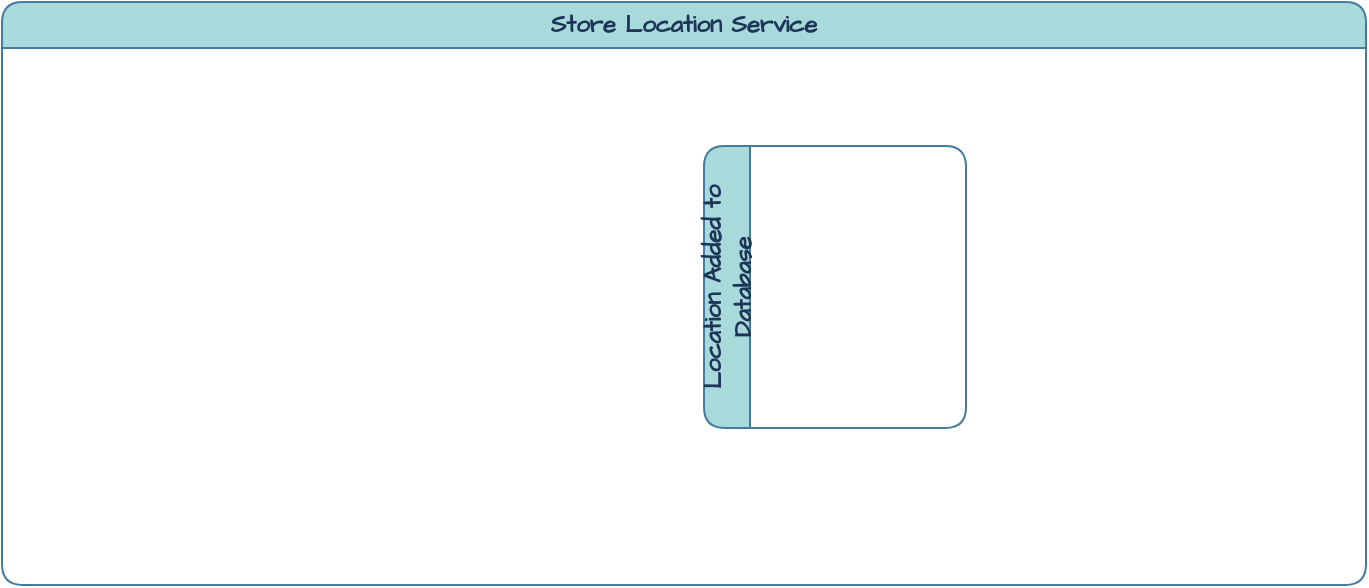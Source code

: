 <mxfile version="24.7.7">
  <diagram name="Page-1" id="EXHx3dKr1RHgXwavZVSH">
    <mxGraphModel dx="981" dy="411" grid="0" gridSize="10" guides="1" tooltips="1" connect="1" arrows="1" fold="1" page="0" pageScale="1" pageWidth="850" pageHeight="1100" math="0" shadow="0">
      <root>
        <mxCell id="0" />
        <mxCell id="1" parent="0" />
        <mxCell id="gVdYpFJrQgF3lyGmnXcn-2" value="Store Location Service" style="swimlane;whiteSpace=wrap;html=1;hachureGap=4;fontFamily=Architects Daughter;fontSource=https%3A%2F%2Ffonts.googleapis.com%2Fcss%3Ffamily%3DArchitects%2BDaughter;rounded=1;labelBackgroundColor=none;fillColor=#A8DADC;strokeColor=#457B9D;fontColor=#1D3557;" vertex="1" parent="1">
          <mxGeometry x="-382" y="48" width="682" height="291.5" as="geometry" />
        </mxCell>
        <mxCell id="gVdYpFJrQgF3lyGmnXcn-1" value="Location Added to Database" style="swimlane;horizontal=0;whiteSpace=wrap;html=1;hachureGap=4;fontFamily=Architects Daughter;fontSource=https%3A%2F%2Ffonts.googleapis.com%2Fcss%3Ffamily%3DArchitects%2BDaughter;rounded=1;labelBackgroundColor=none;fillColor=#A8DADC;strokeColor=#457B9D;fontColor=#1D3557;" vertex="1" collapsed="1" parent="gVdYpFJrQgF3lyGmnXcn-2">
          <mxGeometry x="351" y="72" width="131" height="141" as="geometry">
            <mxRectangle x="100" y="100" width="200" height="200" as="alternateBounds" />
          </mxGeometry>
        </mxCell>
      </root>
    </mxGraphModel>
  </diagram>
</mxfile>

